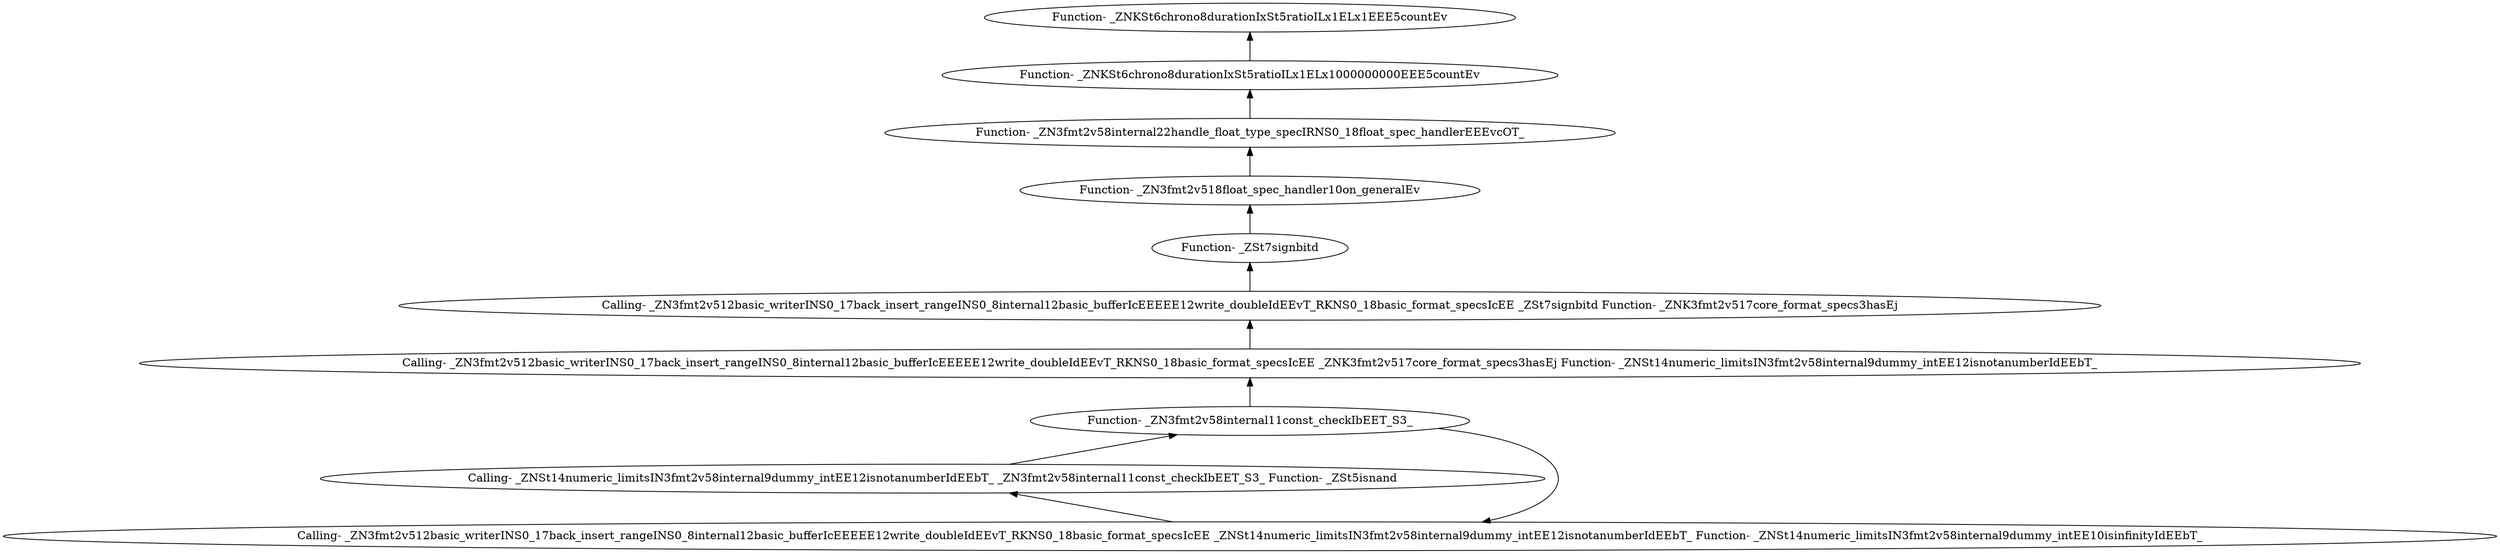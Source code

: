 digraph {
	"Function- _ZN3fmt2v58internal11const_checkIbEET_S3_"
	"Calling- _ZN3fmt2v512basic_writerINS0_17back_insert_rangeINS0_8internal12basic_bufferIcEEEEE12write_doubleIdEEvT_RKNS0_18basic_format_specsIcEE _ZNSt14numeric_limitsIN3fmt2v58internal9dummy_intEE12isnotanumberIdEEbT_ Function- _ZNSt14numeric_limitsIN3fmt2v58internal9dummy_intEE10isinfinityIdEEbT_"
	"Calling- _ZN3fmt2v512basic_writerINS0_17back_insert_rangeINS0_8internal12basic_bufferIcEEEEE12write_doubleIdEEvT_RKNS0_18basic_format_specsIcEE _ZNSt14numeric_limitsIN3fmt2v58internal9dummy_intEE12isnotanumberIdEEbT_ Function- _ZNSt14numeric_limitsIN3fmt2v58internal9dummy_intEE10isinfinityIdEEbT_" -> "Function- _ZN3fmt2v58internal11const_checkIbEET_S3_" [dir=back]
	"Calling- _ZNSt14numeric_limitsIN3fmt2v58internal9dummy_intEE12isnotanumberIdEEbT_ _ZN3fmt2v58internal11const_checkIbEET_S3_ Function- _ZSt5isnand"
	"Calling- _ZNSt14numeric_limitsIN3fmt2v58internal9dummy_intEE12isnotanumberIdEEbT_ _ZN3fmt2v58internal11const_checkIbEET_S3_ Function- _ZSt5isnand" -> "Calling- _ZN3fmt2v512basic_writerINS0_17back_insert_rangeINS0_8internal12basic_bufferIcEEEEE12write_doubleIdEEvT_RKNS0_18basic_format_specsIcEE _ZNSt14numeric_limitsIN3fmt2v58internal9dummy_intEE12isnotanumberIdEEbT_ Function- _ZNSt14numeric_limitsIN3fmt2v58internal9dummy_intEE10isinfinityIdEEbT_" [dir=back]
	"Function- _ZN3fmt2v58internal11const_checkIbEET_S3_"
	"Function- _ZN3fmt2v58internal11const_checkIbEET_S3_" -> "Calling- _ZNSt14numeric_limitsIN3fmt2v58internal9dummy_intEE12isnotanumberIdEEbT_ _ZN3fmt2v58internal11const_checkIbEET_S3_ Function- _ZSt5isnand" [dir=back]
	"Calling- _ZN3fmt2v512basic_writerINS0_17back_insert_rangeINS0_8internal12basic_bufferIcEEEEE12write_doubleIdEEvT_RKNS0_18basic_format_specsIcEE _ZNK3fmt2v517core_format_specs3hasEj Function- _ZNSt14numeric_limitsIN3fmt2v58internal9dummy_intEE12isnotanumberIdEEbT_"
	"Calling- _ZN3fmt2v512basic_writerINS0_17back_insert_rangeINS0_8internal12basic_bufferIcEEEEE12write_doubleIdEEvT_RKNS0_18basic_format_specsIcEE _ZNK3fmt2v517core_format_specs3hasEj Function- _ZNSt14numeric_limitsIN3fmt2v58internal9dummy_intEE12isnotanumberIdEEbT_" -> "Function- _ZN3fmt2v58internal11const_checkIbEET_S3_" [dir=back]
	"Calling- _ZN3fmt2v512basic_writerINS0_17back_insert_rangeINS0_8internal12basic_bufferIcEEEEE12write_doubleIdEEvT_RKNS0_18basic_format_specsIcEE _ZSt7signbitd Function- _ZNK3fmt2v517core_format_specs3hasEj"
	"Calling- _ZN3fmt2v512basic_writerINS0_17back_insert_rangeINS0_8internal12basic_bufferIcEEEEE12write_doubleIdEEvT_RKNS0_18basic_format_specsIcEE _ZSt7signbitd Function- _ZNK3fmt2v517core_format_specs3hasEj" -> "Calling- _ZN3fmt2v512basic_writerINS0_17back_insert_rangeINS0_8internal12basic_bufferIcEEEEE12write_doubleIdEEvT_RKNS0_18basic_format_specsIcEE _ZNK3fmt2v517core_format_specs3hasEj Function- _ZNSt14numeric_limitsIN3fmt2v58internal9dummy_intEE12isnotanumberIdEEbT_" [dir=back]
	"Function- _ZSt7signbitd"
	"Function- _ZSt7signbitd" -> "Calling- _ZN3fmt2v512basic_writerINS0_17back_insert_rangeINS0_8internal12basic_bufferIcEEEEE12write_doubleIdEEvT_RKNS0_18basic_format_specsIcEE _ZSt7signbitd Function- _ZNK3fmt2v517core_format_specs3hasEj" [dir=back]
	"Function- _ZN3fmt2v518float_spec_handler10on_generalEv"
	"Function- _ZN3fmt2v518float_spec_handler10on_generalEv" -> "Function- _ZSt7signbitd" [dir=back]
	"Function- _ZN3fmt2v58internal22handle_float_type_specIRNS0_18float_spec_handlerEEEvcOT_"
	"Function- _ZN3fmt2v58internal22handle_float_type_specIRNS0_18float_spec_handlerEEEvcOT_" -> "Function- _ZN3fmt2v518float_spec_handler10on_generalEv" [dir=back]
	"Function- _ZNKSt6chrono8durationIxSt5ratioILx1ELx1000000000EEE5countEv"
	"Function- _ZNKSt6chrono8durationIxSt5ratioILx1ELx1000000000EEE5countEv" -> "Function- _ZN3fmt2v58internal22handle_float_type_specIRNS0_18float_spec_handlerEEEvcOT_" [dir=back]
	"Function- _ZNKSt6chrono8durationIxSt5ratioILx1ELx1EEE5countEv"
	"Function- _ZNKSt6chrono8durationIxSt5ratioILx1ELx1EEE5countEv" -> "Function- _ZNKSt6chrono8durationIxSt5ratioILx1ELx1000000000EEE5countEv" [dir=back]
}
